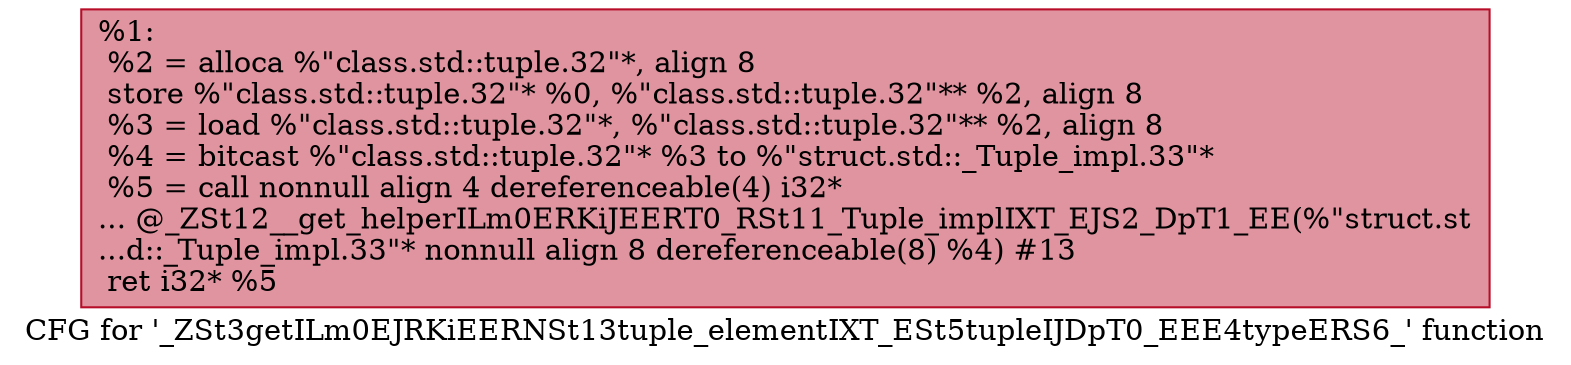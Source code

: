 digraph "CFG for '_ZSt3getILm0EJRKiEERNSt13tuple_elementIXT_ESt5tupleIJDpT0_EEE4typeERS6_' function" {
	label="CFG for '_ZSt3getILm0EJRKiEERNSt13tuple_elementIXT_ESt5tupleIJDpT0_EEE4typeERS6_' function";

	Node0x55a84686b900 [shape=record,color="#b70d28ff", style=filled, fillcolor="#b70d2870",label="{%1:\l  %2 = alloca %\"class.std::tuple.32\"*, align 8\l  store %\"class.std::tuple.32\"* %0, %\"class.std::tuple.32\"** %2, align 8\l  %3 = load %\"class.std::tuple.32\"*, %\"class.std::tuple.32\"** %2, align 8\l  %4 = bitcast %\"class.std::tuple.32\"* %3 to %\"struct.std::_Tuple_impl.33\"*\l  %5 = call nonnull align 4 dereferenceable(4) i32*\l... @_ZSt12__get_helperILm0ERKiJEERT0_RSt11_Tuple_implIXT_EJS2_DpT1_EE(%\"struct.st\l...d::_Tuple_impl.33\"* nonnull align 8 dereferenceable(8) %4) #13\l  ret i32* %5\l}"];
}
